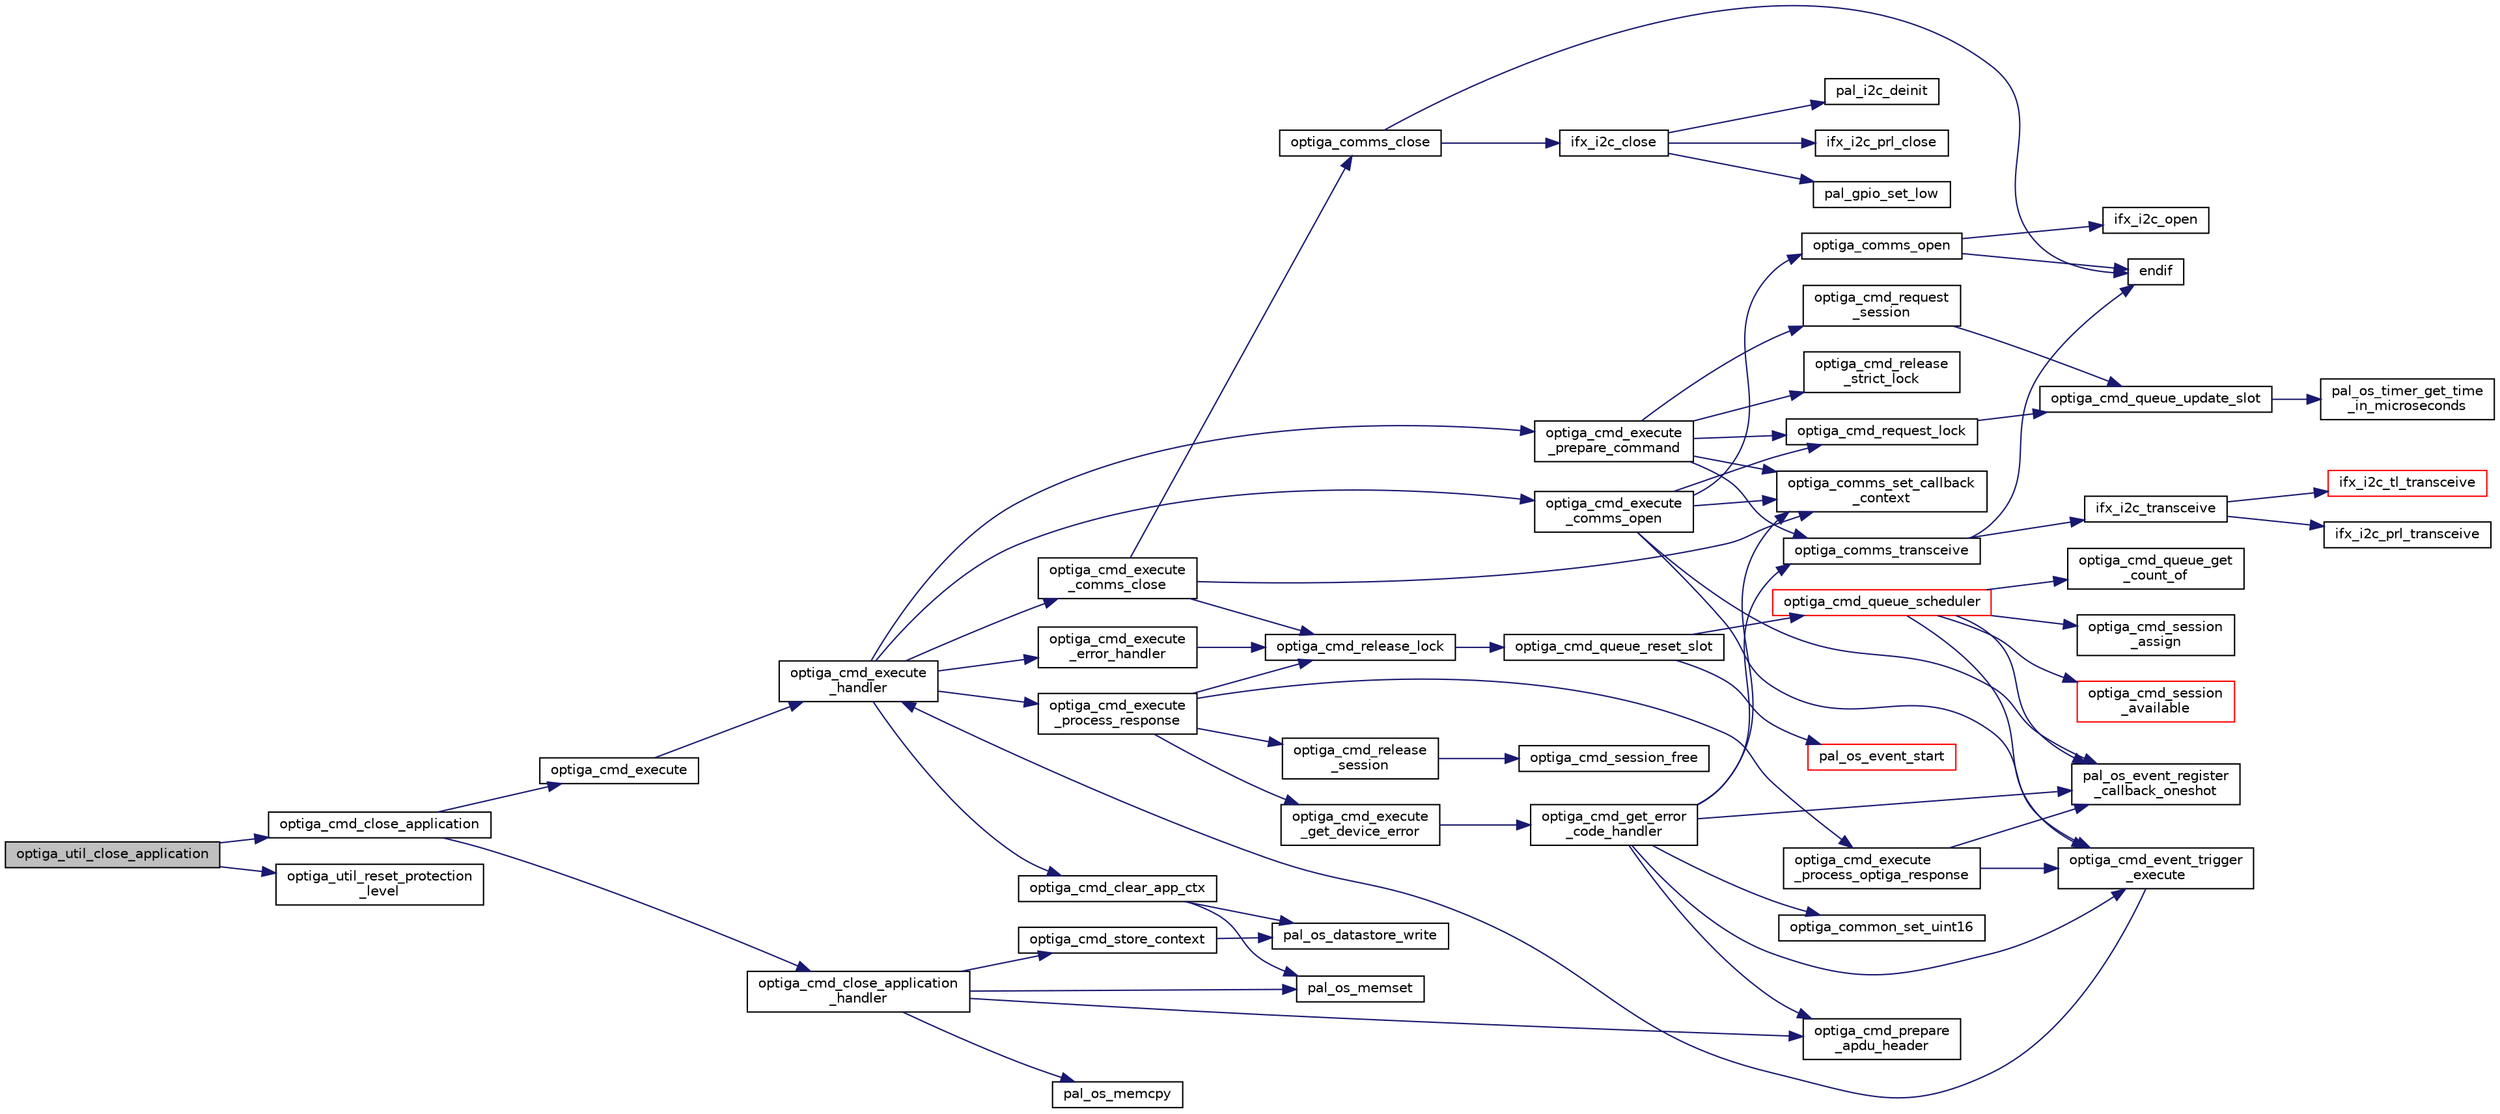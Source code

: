 digraph "optiga_util_close_application"
{
 // LATEX_PDF_SIZE
  edge [fontname="Helvetica",fontsize="10",labelfontname="Helvetica",labelfontsize="10"];
  node [fontname="Helvetica",fontsize="10",shape=record];
  rankdir="LR";
  Node1 [label="optiga_util_close_application",height=0.2,width=0.4,color="black", fillcolor="grey75", style="filled", fontcolor="black",tooltip="Closes the application on OPTIGA and closes the communication with optiga."];
  Node1 -> Node2 [color="midnightblue",fontsize="10",style="solid",fontname="Helvetica"];
  Node2 [label="optiga_cmd_close_application",height=0.2,width=0.4,color="black", fillcolor="white", style="filled",URL="$db/dd5/optiga__cmd_8c.html#a0b8fecf0699d258d4455b2ca2c422549",tooltip="Closes the OPTIGA Application."];
  Node2 -> Node3 [color="midnightblue",fontsize="10",style="solid",fontname="Helvetica"];
  Node3 [label="optiga_cmd_close_application\l_handler",height=0.2,width=0.4,color="black", fillcolor="white", style="filled",URL="$db/dd5/optiga__cmd_8c.html#ad0ae33fb3a87507d229011c779bf7759",tooltip=" "];
  Node3 -> Node4 [color="midnightblue",fontsize="10",style="solid",fontname="Helvetica"];
  Node4 [label="optiga_cmd_prepare\l_apdu_header",height=0.2,width=0.4,color="black", fillcolor="white", style="filled",URL="$db/dd5/optiga__cmd_8c.html#abde8c38727ddd09b1740e66e96883719",tooltip=" "];
  Node3 -> Node5 [color="midnightblue",fontsize="10",style="solid",fontname="Helvetica"];
  Node5 [label="optiga_cmd_store_context",height=0.2,width=0.4,color="black", fillcolor="white", style="filled",URL="$db/dd5/optiga__cmd_8c.html#a6e45a837cf75e21b89f065cb283a7499",tooltip=" "];
  Node5 -> Node6 [color="midnightblue",fontsize="10",style="solid",fontname="Helvetica"];
  Node6 [label="pal_os_datastore_write",height=0.2,width=0.4,color="black", fillcolor="white", style="filled",URL="$d1/d1b/pal__os__datastore_8h.html#a214588f1e3ed0af418fd0fef9dc5ef47",tooltip="Writes data to the specified location for a given datastore_id."];
  Node3 -> Node7 [color="midnightblue",fontsize="10",style="solid",fontname="Helvetica"];
  Node7 [label="pal_os_memcpy",height=0.2,width=0.4,color="black", fillcolor="white", style="filled",URL="$d0/d52/pal__os__memory_8h.html#a81ebe98644b60cd70987491458788125",tooltip="Copies data from source to destination."];
  Node3 -> Node8 [color="midnightblue",fontsize="10",style="solid",fontname="Helvetica"];
  Node8 [label="pal_os_memset",height=0.2,width=0.4,color="black", fillcolor="white", style="filled",URL="$d0/d52/pal__os__memory_8h.html#a5c844a129a0cac70e56000451fa6e7e5",tooltip="Sets the buffer with the given value."];
  Node2 -> Node9 [color="midnightblue",fontsize="10",style="solid",fontname="Helvetica"];
  Node9 [label="optiga_cmd_execute",height=0.2,width=0.4,color="black", fillcolor="white", style="filled",URL="$db/dd5/optiga__cmd_8c.html#ab2912d4d65c7c465aa6f0abf985a1a08",tooltip=" "];
  Node9 -> Node10 [color="midnightblue",fontsize="10",style="solid",fontname="Helvetica"];
  Node10 [label="optiga_cmd_execute\l_handler",height=0.2,width=0.4,color="black", fillcolor="white", style="filled",URL="$db/dd5/optiga__cmd_8c.html#a59e94e718d9dcda78c222cb69d0c259e",tooltip=" "];
  Node10 -> Node11 [color="midnightblue",fontsize="10",style="solid",fontname="Helvetica"];
  Node11 [label="optiga_cmd_clear_app_ctx",height=0.2,width=0.4,color="black", fillcolor="white", style="filled",URL="$db/dd5/optiga__cmd_8c.html#a5e99bc3c747c8b6294cc50daa8d7b6d8",tooltip=" "];
  Node11 -> Node6 [color="midnightblue",fontsize="10",style="solid",fontname="Helvetica"];
  Node11 -> Node8 [color="midnightblue",fontsize="10",style="solid",fontname="Helvetica"];
  Node10 -> Node12 [color="midnightblue",fontsize="10",style="solid",fontname="Helvetica"];
  Node12 [label="optiga_cmd_execute\l_comms_close",height=0.2,width=0.4,color="black", fillcolor="white", style="filled",URL="$db/dd5/optiga__cmd_8c.html#ad9ad2c13110880672cb6aab45b2ab44a",tooltip=" "];
  Node12 -> Node13 [color="midnightblue",fontsize="10",style="solid",fontname="Helvetica"];
  Node13 [label="optiga_cmd_release_lock",height=0.2,width=0.4,color="black", fillcolor="white", style="filled",URL="$db/dd5/optiga__cmd_8c.html#afc23fdafd7900a8ac9f268682086c1ff",tooltip="Releases the OPTIGA cmd lock."];
  Node13 -> Node14 [color="midnightblue",fontsize="10",style="solid",fontname="Helvetica"];
  Node14 [label="optiga_cmd_queue_reset_slot",height=0.2,width=0.4,color="black", fillcolor="white", style="filled",URL="$db/dd5/optiga__cmd_8c.html#a4a1673b6cc81426b34fedd90f5ff8cc6",tooltip=" "];
  Node14 -> Node15 [color="midnightblue",fontsize="10",style="solid",fontname="Helvetica"];
  Node15 [label="optiga_cmd_queue_scheduler",height=0.2,width=0.4,color="red", fillcolor="white", style="filled",URL="$db/dd5/optiga__cmd_8c.html#aa56ff42e570374be3dd2d7999d5727b5",tooltip=" "];
  Node15 -> Node16 [color="midnightblue",fontsize="10",style="solid",fontname="Helvetica"];
  Node16 [label="optiga_cmd_event_trigger\l_execute",height=0.2,width=0.4,color="black", fillcolor="white", style="filled",URL="$db/dd5/optiga__cmd_8c.html#af46a691fca3d4af3df6af3cc25e28dc2",tooltip=" "];
  Node16 -> Node10 [color="midnightblue",fontsize="10",style="solid",fontname="Helvetica"];
  Node15 -> Node17 [color="midnightblue",fontsize="10",style="solid",fontname="Helvetica"];
  Node17 [label="optiga_cmd_queue_get\l_count_of",height=0.2,width=0.4,color="black", fillcolor="white", style="filled",URL="$db/dd5/optiga__cmd_8c.html#ac9cd0a3af0dc03fe57e54a10a0127cb5",tooltip=" "];
  Node15 -> Node18 [color="midnightblue",fontsize="10",style="solid",fontname="Helvetica"];
  Node18 [label="optiga_cmd_session\l_assign",height=0.2,width=0.4,color="black", fillcolor="white", style="filled",URL="$db/dd5/optiga__cmd_8c.html#a2a34259eec328e75a3079228310a6a3a",tooltip=" "];
  Node15 -> Node19 [color="midnightblue",fontsize="10",style="solid",fontname="Helvetica"];
  Node19 [label="optiga_cmd_session\l_available",height=0.2,width=0.4,color="red", fillcolor="white", style="filled",URL="$db/dd5/optiga__cmd_8c.html#aff788322d193fca65f8017ee00b1c0f7",tooltip=" "];
  Node15 -> Node21 [color="midnightblue",fontsize="10",style="solid",fontname="Helvetica"];
  Node21 [label="pal_os_event_register\l_callback_oneshot",height=0.2,width=0.4,color="black", fillcolor="white", style="filled",URL="$de/d5e/pal__os__event_8h.html#ae19d426d427610ee4451d6a180f6c1a6",tooltip="Callback registration function to trigger once when timer expires."];
  Node14 -> Node23 [color="midnightblue",fontsize="10",style="solid",fontname="Helvetica"];
  Node23 [label="pal_os_event_start",height=0.2,width=0.4,color="red", fillcolor="white", style="filled",URL="$de/d5e/pal__os__event_8h.html#a6b849216af439749a5c26ee1e7c9f3af",tooltip="Start an os event."];
  Node12 -> Node25 [color="midnightblue",fontsize="10",style="solid",fontname="Helvetica"];
  Node25 [label="optiga_comms_close",height=0.2,width=0.4,color="black", fillcolor="white", style="filled",URL="$dc/d8e/optiga__comms_8h.html#a5ce322d268514da8e1960bbaf99df994",tooltip="Closes the communication channel with OPTIGA."];
  Node25 -> Node26 [color="midnightblue",fontsize="10",style="solid",fontname="Helvetica"];
  Node26 [label="endif",height=0.2,width=0.4,color="black", fillcolor="white", style="filled",URL="$dd/d68/_c_make_lists_8txt.html#a6a936336f6a8d0214665125a465f5ca3",tooltip=" "];
  Node25 -> Node27 [color="midnightblue",fontsize="10",style="solid",fontname="Helvetica"];
  Node27 [label="ifx_i2c_close",height=0.2,width=0.4,color="black", fillcolor="white", style="filled",URL="$de/db2/ifx__i2c_8c.html#af7f75cb230c5aaedcbfa2f33b38e16b2",tooltip="Closes the IFX I2C protocol stack for a given context."];
  Node27 -> Node28 [color="midnightblue",fontsize="10",style="solid",fontname="Helvetica"];
  Node28 [label="ifx_i2c_prl_close",height=0.2,width=0.4,color="black", fillcolor="white", style="filled",URL="$d8/d90/ifx__i2c__presentation__layer_8h.html#ad5e750f2247d9990cb7c54ecf48a7dc8",tooltip="Function for closing the module."];
  Node27 -> Node29 [color="midnightblue",fontsize="10",style="solid",fontname="Helvetica"];
  Node29 [label="pal_gpio_set_low",height=0.2,width=0.4,color="black", fillcolor="white", style="filled",URL="$d4/dc4/pal__gpio_8h.html#a723142a606000abf91f180f8af3bb0a0",tooltip="Sets the GPIO pin to Low state."];
  Node27 -> Node30 [color="midnightblue",fontsize="10",style="solid",fontname="Helvetica"];
  Node30 [label="pal_i2c_deinit",height=0.2,width=0.4,color="black", fillcolor="white", style="filled",URL="$db/dc2/pal__i2c_8h.html#a36b378afa23cc5f88bc4a0edd4e9be40",tooltip="De-initializes the I2C master."];
  Node12 -> Node31 [color="midnightblue",fontsize="10",style="solid",fontname="Helvetica"];
  Node31 [label="optiga_comms_set_callback\l_context",height=0.2,width=0.4,color="black", fillcolor="white", style="filled",URL="$dc/d8e/optiga__comms_8h.html#aeb73e725151006ee548230ff2d401d9e",tooltip="Sets the callers context to OPTIGA comms instance."];
  Node10 -> Node32 [color="midnightblue",fontsize="10",style="solid",fontname="Helvetica"];
  Node32 [label="optiga_cmd_execute\l_comms_open",height=0.2,width=0.4,color="black", fillcolor="white", style="filled",URL="$db/dd5/optiga__cmd_8c.html#ae3a4a7b20a55d7b67415a3d711664ce9",tooltip=" "];
  Node32 -> Node16 [color="midnightblue",fontsize="10",style="solid",fontname="Helvetica"];
  Node32 -> Node33 [color="midnightblue",fontsize="10",style="solid",fontname="Helvetica"];
  Node33 [label="optiga_cmd_request_lock",height=0.2,width=0.4,color="black", fillcolor="white", style="filled",URL="$db/dd5/optiga__cmd_8c.html#ac35757eba8466eb1396b30ba1eee9b70",tooltip=" "];
  Node33 -> Node34 [color="midnightblue",fontsize="10",style="solid",fontname="Helvetica"];
  Node34 [label="optiga_cmd_queue_update_slot",height=0.2,width=0.4,color="black", fillcolor="white", style="filled",URL="$db/dd5/optiga__cmd_8c.html#ab8ab7c8dd1ffcb0b11d5db4b0be11274",tooltip=" "];
  Node34 -> Node35 [color="midnightblue",fontsize="10",style="solid",fontname="Helvetica"];
  Node35 [label="pal_os_timer_get_time\l_in_microseconds",height=0.2,width=0.4,color="black", fillcolor="white", style="filled",URL="$d3/d40/pal__os__timer_8h.html#a761a97c5edc104de3320906105e14c1e",tooltip="Gets tick count value in microseconds."];
  Node32 -> Node36 [color="midnightblue",fontsize="10",style="solid",fontname="Helvetica"];
  Node36 [label="optiga_comms_open",height=0.2,width=0.4,color="black", fillcolor="white", style="filled",URL="$dc/d8e/optiga__comms_8h.html#a25381850ca6a6e94fefa550c66bfeb35",tooltip="Opens the communication channel with OPTIGA."];
  Node36 -> Node26 [color="midnightblue",fontsize="10",style="solid",fontname="Helvetica"];
  Node36 -> Node37 [color="midnightblue",fontsize="10",style="solid",fontname="Helvetica"];
  Node37 [label="ifx_i2c_open",height=0.2,width=0.4,color="black", fillcolor="white", style="filled",URL="$de/db2/ifx__i2c_8c.html#a1b6ef08b044c3d93203043f85fd96849",tooltip="Initializes the IFX I2C protocol stack for a given context."];
  Node32 -> Node31 [color="midnightblue",fontsize="10",style="solid",fontname="Helvetica"];
  Node32 -> Node21 [color="midnightblue",fontsize="10",style="solid",fontname="Helvetica"];
  Node10 -> Node38 [color="midnightblue",fontsize="10",style="solid",fontname="Helvetica"];
  Node38 [label="optiga_cmd_execute\l_error_handler",height=0.2,width=0.4,color="black", fillcolor="white", style="filled",URL="$db/dd5/optiga__cmd_8c.html#ac8e4b960fe1636da31ee29558be0bc3f",tooltip=" "];
  Node38 -> Node13 [color="midnightblue",fontsize="10",style="solid",fontname="Helvetica"];
  Node10 -> Node39 [color="midnightblue",fontsize="10",style="solid",fontname="Helvetica"];
  Node39 [label="optiga_cmd_execute\l_prepare_command",height=0.2,width=0.4,color="black", fillcolor="white", style="filled",URL="$db/dd5/optiga__cmd_8c.html#aa9ed358c9842cc61375644b9c062a944",tooltip=" "];
  Node39 -> Node40 [color="midnightblue",fontsize="10",style="solid",fontname="Helvetica"];
  Node40 [label="optiga_cmd_release\l_strict_lock",height=0.2,width=0.4,color="black", fillcolor="white", style="filled",URL="$db/dd5/optiga__cmd_8c.html#a6dce5aaef54800aa22b8689b1ba4d95c",tooltip=" "];
  Node39 -> Node33 [color="midnightblue",fontsize="10",style="solid",fontname="Helvetica"];
  Node39 -> Node41 [color="midnightblue",fontsize="10",style="solid",fontname="Helvetica"];
  Node41 [label="optiga_cmd_request\l_session",height=0.2,width=0.4,color="black", fillcolor="white", style="filled",URL="$db/dd5/optiga__cmd_8c.html#a85345f4362095662a5d535c41bf950ef",tooltip=" "];
  Node41 -> Node34 [color="midnightblue",fontsize="10",style="solid",fontname="Helvetica"];
  Node39 -> Node31 [color="midnightblue",fontsize="10",style="solid",fontname="Helvetica"];
  Node39 -> Node42 [color="midnightblue",fontsize="10",style="solid",fontname="Helvetica"];
  Node42 [label="optiga_comms_transceive",height=0.2,width=0.4,color="black", fillcolor="white", style="filled",URL="$dc/d8e/optiga__comms_8h.html#a1dd08c8bc88bb26306bb24c6cdc98750",tooltip="Sends and receives the APDU."];
  Node42 -> Node26 [color="midnightblue",fontsize="10",style="solid",fontname="Helvetica"];
  Node42 -> Node43 [color="midnightblue",fontsize="10",style="solid",fontname="Helvetica"];
  Node43 [label="ifx_i2c_transceive",height=0.2,width=0.4,color="black", fillcolor="white", style="filled",URL="$de/db2/ifx__i2c_8c.html#a7498db56439379fc5b73a5aab3234376",tooltip="Sends a command and receives a response for the command."];
  Node43 -> Node44 [color="midnightblue",fontsize="10",style="solid",fontname="Helvetica"];
  Node44 [label="ifx_i2c_prl_transceive",height=0.2,width=0.4,color="black", fillcolor="white", style="filled",URL="$d8/d90/ifx__i2c__presentation__layer_8h.html#a5d8f7771e0e6d3e40874438b598ec4eb",tooltip="Function to transmit and receive a packet."];
  Node43 -> Node45 [color="midnightblue",fontsize="10",style="solid",fontname="Helvetica"];
  Node45 [label="ifx_i2c_tl_transceive",height=0.2,width=0.4,color="red", fillcolor="white", style="filled",URL="$dc/d29/ifx__i2c__transport__layer_8c.html#afdd05b4c820b4be0257fff2a57547496",tooltip="Function to transmit and receive a packet."];
  Node10 -> Node63 [color="midnightblue",fontsize="10",style="solid",fontname="Helvetica"];
  Node63 [label="optiga_cmd_execute\l_process_response",height=0.2,width=0.4,color="black", fillcolor="white", style="filled",URL="$db/dd5/optiga__cmd_8c.html#a182aec794c580d3ff03ce7b1becb9f18",tooltip=" "];
  Node63 -> Node64 [color="midnightblue",fontsize="10",style="solid",fontname="Helvetica"];
  Node64 [label="optiga_cmd_execute\l_get_device_error",height=0.2,width=0.4,color="black", fillcolor="white", style="filled",URL="$db/dd5/optiga__cmd_8c.html#ae8df9cf44928782fefbf41d7b64198a2",tooltip=" "];
  Node64 -> Node65 [color="midnightblue",fontsize="10",style="solid",fontname="Helvetica"];
  Node65 [label="optiga_cmd_get_error\l_code_handler",height=0.2,width=0.4,color="black", fillcolor="white", style="filled",URL="$db/dd5/optiga__cmd_8c.html#a1585255999f9f369ea482dccf64002aa",tooltip=" "];
  Node65 -> Node16 [color="midnightblue",fontsize="10",style="solid",fontname="Helvetica"];
  Node65 -> Node4 [color="midnightblue",fontsize="10",style="solid",fontname="Helvetica"];
  Node65 -> Node66 [color="midnightblue",fontsize="10",style="solid",fontname="Helvetica"];
  Node66 [label="optiga_common_set_uint16",height=0.2,width=0.4,color="black", fillcolor="white", style="filled",URL="$d3/dc7/optiga__lib__common_8c.html#af644c6ab6ad5604dca0600d7cb05a67d",tooltip="Copies 2 bytes of uint16 type value to the buffer."];
  Node65 -> Node31 [color="midnightblue",fontsize="10",style="solid",fontname="Helvetica"];
  Node65 -> Node42 [color="midnightblue",fontsize="10",style="solid",fontname="Helvetica"];
  Node65 -> Node21 [color="midnightblue",fontsize="10",style="solid",fontname="Helvetica"];
  Node63 -> Node67 [color="midnightblue",fontsize="10",style="solid",fontname="Helvetica"];
  Node67 [label="optiga_cmd_execute\l_process_optiga_response",height=0.2,width=0.4,color="black", fillcolor="white", style="filled",URL="$db/dd5/optiga__cmd_8c.html#a0745b183d1d0461113060293d2bb0018",tooltip=" "];
  Node67 -> Node16 [color="midnightblue",fontsize="10",style="solid",fontname="Helvetica"];
  Node67 -> Node21 [color="midnightblue",fontsize="10",style="solid",fontname="Helvetica"];
  Node63 -> Node13 [color="midnightblue",fontsize="10",style="solid",fontname="Helvetica"];
  Node63 -> Node68 [color="midnightblue",fontsize="10",style="solid",fontname="Helvetica"];
  Node68 [label="optiga_cmd_release\l_session",height=0.2,width=0.4,color="black", fillcolor="white", style="filled",URL="$db/dd5/optiga__cmd_8c.html#a0b7d1c48bdcbfa2513945948f44eb544",tooltip=" "];
  Node68 -> Node69 [color="midnightblue",fontsize="10",style="solid",fontname="Helvetica"];
  Node69 [label="optiga_cmd_session_free",height=0.2,width=0.4,color="black", fillcolor="white", style="filled",URL="$db/dd5/optiga__cmd_8c.html#a2c729c15b736da7f20ff1fb7b388056c",tooltip=" "];
  Node1 -> Node70 [color="midnightblue",fontsize="10",style="solid",fontname="Helvetica"];
  Node70 [label="optiga_util_reset_protection\l_level",height=0.2,width=0.4,color="black", fillcolor="white", style="filled",URL="$d8/dc7/optiga__util_8c.html#a6d1a3e10f2f85ecd5cd998837d89ce8b",tooltip=" "];
}
